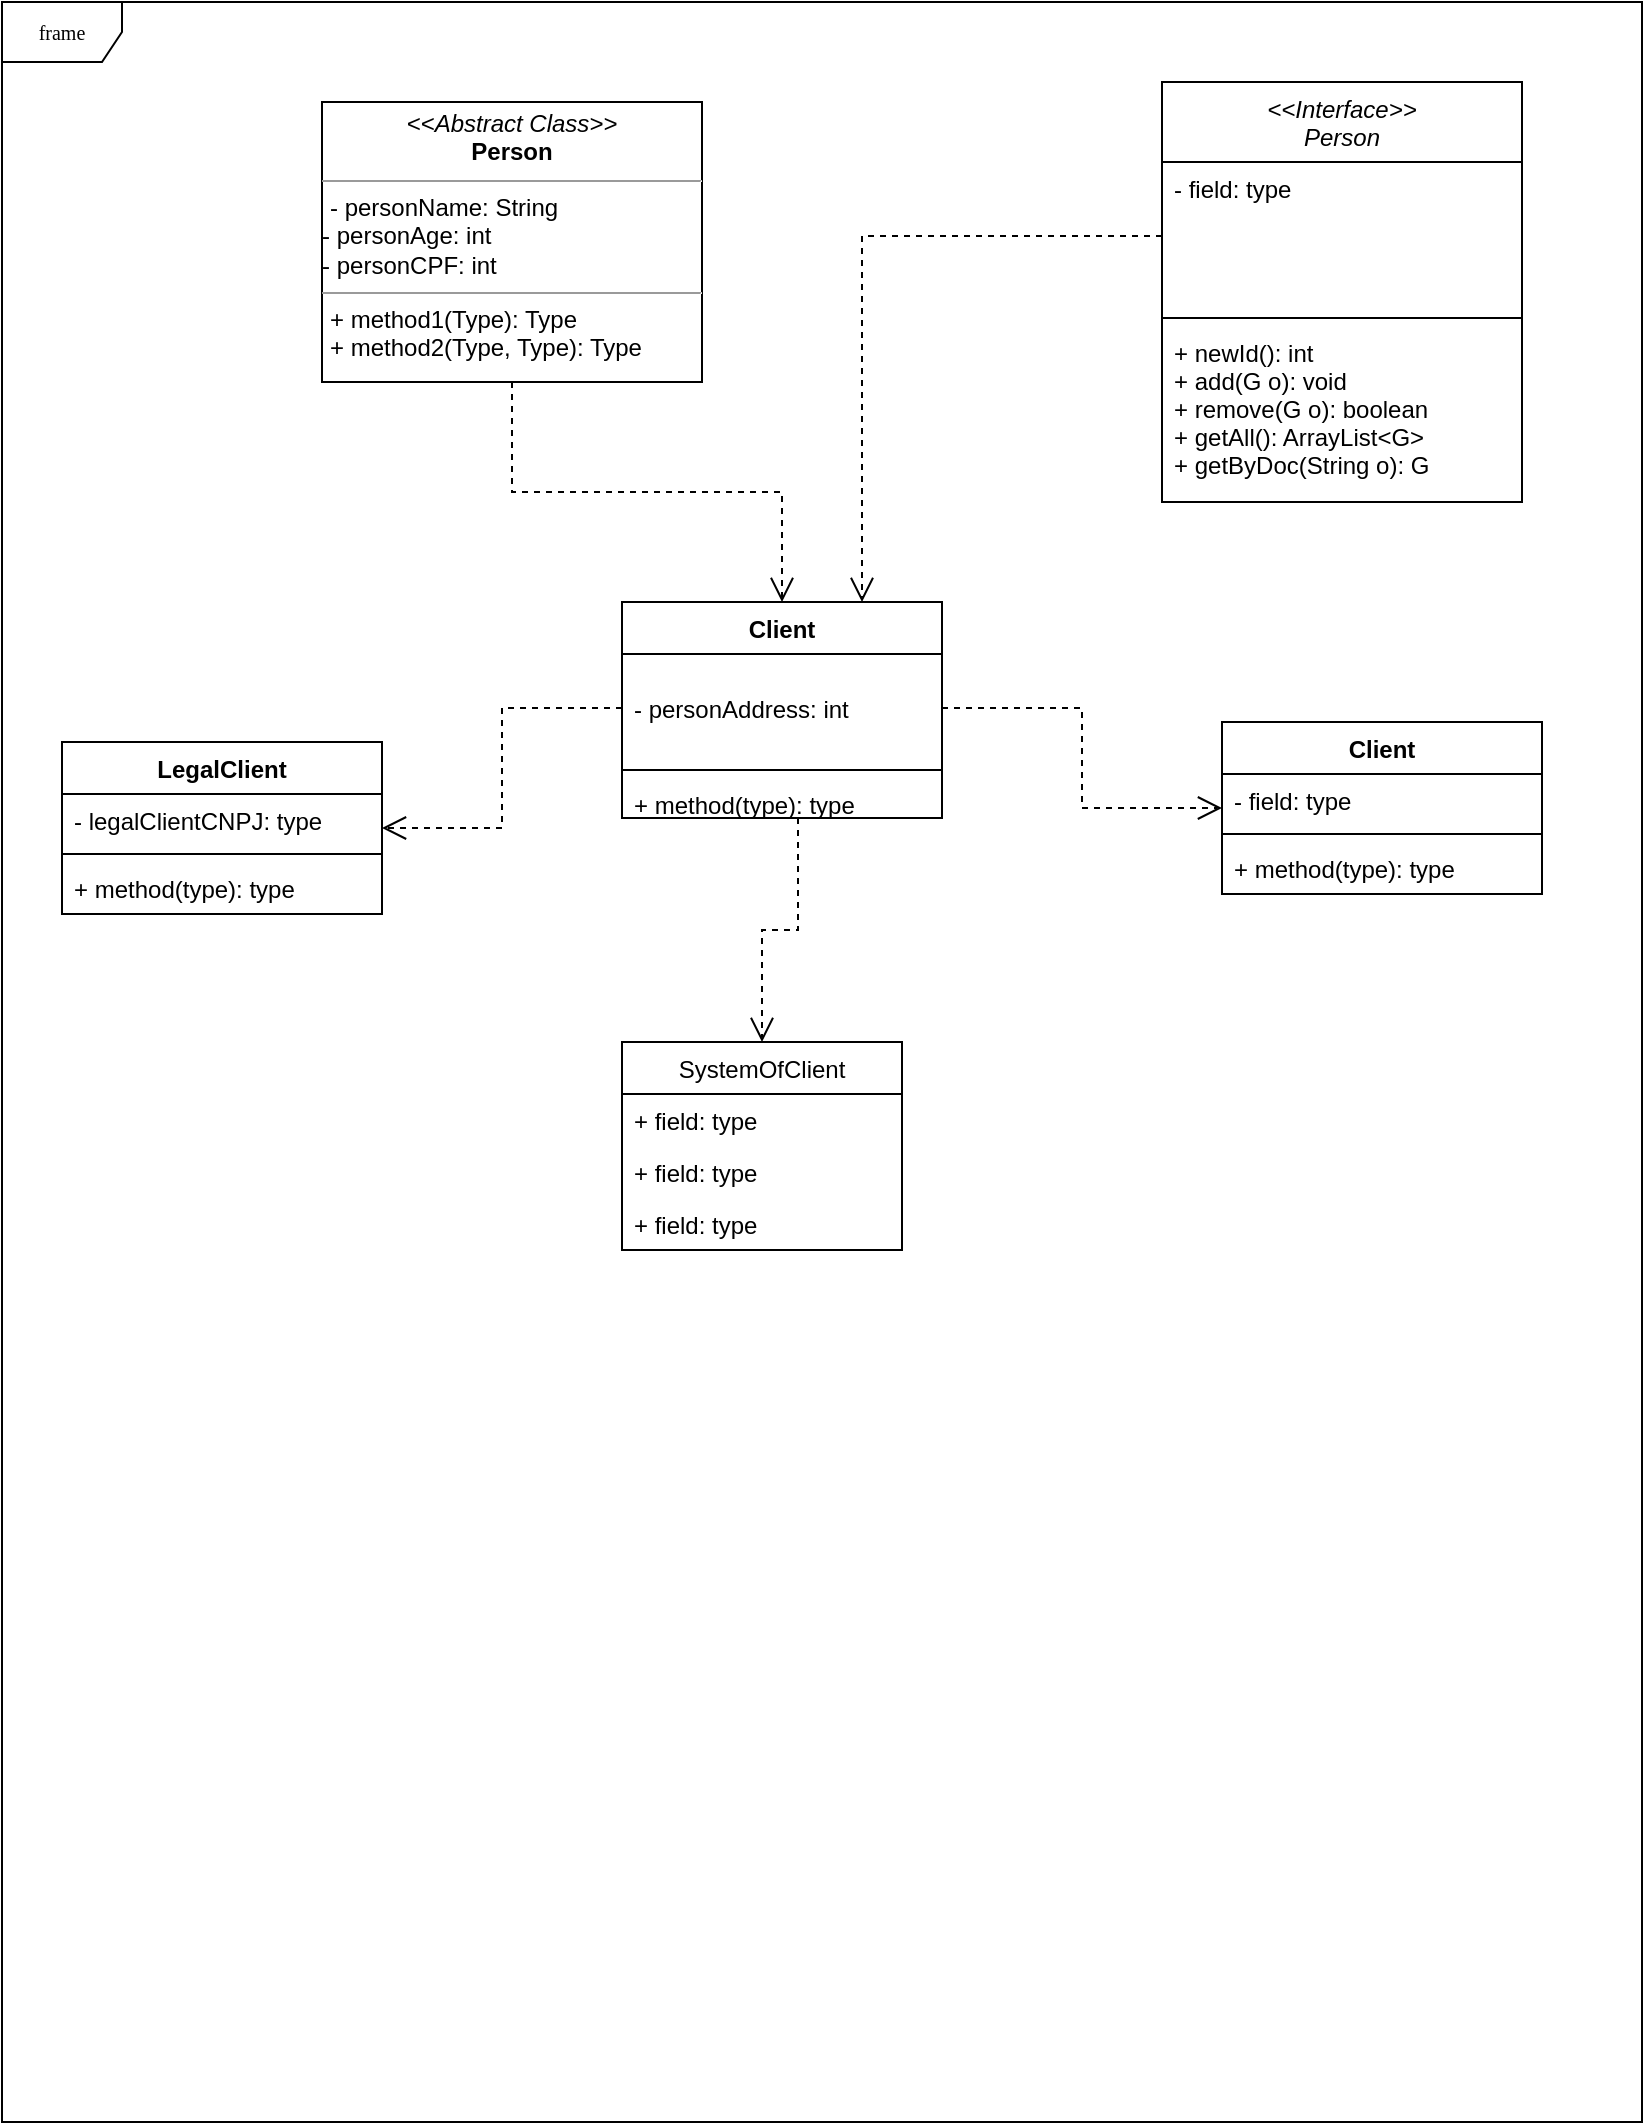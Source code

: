 <mxfile version="16.5.1" type="device"><diagram name="Page-1" id="c4acf3e9-155e-7222-9cf6-157b1a14988f"><mxGraphModel dx="1278" dy="641" grid="1" gridSize="10" guides="1" tooltips="1" connect="1" arrows="1" fold="1" page="1" pageScale="1" pageWidth="850" pageHeight="1100" background="none" math="0" shadow="0"><root><mxCell id="0"/><mxCell id="1" parent="0"/><mxCell id="17acba5748e5396b-1" value="frame" style="shape=umlFrame;whiteSpace=wrap;html=1;rounded=0;shadow=0;comic=0;labelBackgroundColor=none;strokeWidth=1;fontFamily=Verdana;fontSize=10;align=center;" parent="1" vertex="1"><mxGeometry x="20" y="20" width="820" height="1060" as="geometry"/></mxCell><mxCell id="5d2195bd80daf111-22" style="edgeStyle=orthogonalEdgeStyle;rounded=0;html=1;dashed=1;labelBackgroundColor=none;startFill=0;endArrow=open;endFill=0;endSize=10;fontFamily=Verdana;fontSize=10;" parent="1" source="-MrObryQ88Pk93VRlori-11" target="-MrObryQ88Pk93VRlori-1" edge="1"><mxGeometry relative="1" as="geometry"><Array as="points"/><mxPoint x="580" y="142" as="targetPoint"/></mxGeometry></mxCell><mxCell id="5d2195bd80daf111-18" value="&lt;p style=&quot;margin: 0px ; margin-top: 4px ; text-align: center&quot;&gt;&lt;i&gt;&amp;lt;&amp;lt;Abstract Class&amp;gt;&amp;gt;&lt;/i&gt;&lt;br&gt;&lt;b&gt;Person&lt;/b&gt;&lt;/p&gt;&lt;hr size=&quot;1&quot;&gt;&lt;p style=&quot;margin: 0px ; margin-left: 4px&quot;&gt;- personName: String&lt;br&gt;&lt;/p&gt;-&amp;nbsp;&lt;span&gt;personAge: int&lt;/span&gt;&lt;br&gt;-&amp;nbsp;&lt;span&gt;personCPF: int&lt;/span&gt;&lt;br&gt;&lt;hr size=&quot;1&quot;&gt;&lt;p style=&quot;margin: 0px ; margin-left: 4px&quot;&gt;+ method1(Type): Type&lt;br&gt;+ method2(Type, Type): Type&lt;/p&gt;" style="verticalAlign=top;align=left;overflow=fill;fontSize=12;fontFamily=Helvetica;html=1;rounded=0;shadow=0;comic=0;labelBackgroundColor=none;strokeWidth=1" parent="1" vertex="1"><mxGeometry x="180" y="70" width="190" height="140" as="geometry"/></mxCell><mxCell id="-MrObryQ88Pk93VRlori-1" value="Client" style="swimlane;fontStyle=1;align=center;verticalAlign=top;childLayout=stackLayout;horizontal=1;startSize=26;horizontalStack=0;resizeParent=1;resizeParentMax=0;resizeLast=0;collapsible=1;marginBottom=0;" parent="1" vertex="1"><mxGeometry x="630" y="380" width="160" height="86" as="geometry"/></mxCell><mxCell id="-MrObryQ88Pk93VRlori-2" value="- field: type" style="text;strokeColor=none;fillColor=none;align=left;verticalAlign=top;spacingLeft=4;spacingRight=4;overflow=hidden;rotatable=0;points=[[0,0.5],[1,0.5]];portConstraint=eastwest;" parent="-MrObryQ88Pk93VRlori-1" vertex="1"><mxGeometry y="26" width="160" height="26" as="geometry"/></mxCell><mxCell id="-MrObryQ88Pk93VRlori-3" value="" style="line;strokeWidth=1;fillColor=none;align=left;verticalAlign=middle;spacingTop=-1;spacingLeft=3;spacingRight=3;rotatable=0;labelPosition=right;points=[];portConstraint=eastwest;" parent="-MrObryQ88Pk93VRlori-1" vertex="1"><mxGeometry y="52" width="160" height="8" as="geometry"/></mxCell><mxCell id="-MrObryQ88Pk93VRlori-4" value="+ method(type): type" style="text;strokeColor=none;fillColor=none;align=left;verticalAlign=top;spacingLeft=4;spacingRight=4;overflow=hidden;rotatable=0;points=[[0,0.5],[1,0.5]];portConstraint=eastwest;" parent="-MrObryQ88Pk93VRlori-1" vertex="1"><mxGeometry y="60" width="160" height="26" as="geometry"/></mxCell><mxCell id="-MrObryQ88Pk93VRlori-5" value="LegalClient" style="swimlane;fontStyle=1;align=center;verticalAlign=top;childLayout=stackLayout;horizontal=1;startSize=26;horizontalStack=0;resizeParent=1;resizeParentMax=0;resizeLast=0;collapsible=1;marginBottom=0;" parent="1" vertex="1"><mxGeometry x="50" y="390" width="160" height="86" as="geometry"/></mxCell><mxCell id="-MrObryQ88Pk93VRlori-6" value="- legalClientCNPJ: type" style="text;strokeColor=none;fillColor=none;align=left;verticalAlign=top;spacingLeft=4;spacingRight=4;overflow=hidden;rotatable=0;points=[[0,0.5],[1,0.5]];portConstraint=eastwest;" parent="-MrObryQ88Pk93VRlori-5" vertex="1"><mxGeometry y="26" width="160" height="26" as="geometry"/></mxCell><mxCell id="-MrObryQ88Pk93VRlori-7" value="" style="line;strokeWidth=1;fillColor=none;align=left;verticalAlign=middle;spacingTop=-1;spacingLeft=3;spacingRight=3;rotatable=0;labelPosition=right;points=[];portConstraint=eastwest;" parent="-MrObryQ88Pk93VRlori-5" vertex="1"><mxGeometry y="52" width="160" height="8" as="geometry"/></mxCell><mxCell id="-MrObryQ88Pk93VRlori-8" value="+ method(type): type" style="text;strokeColor=none;fillColor=none;align=left;verticalAlign=top;spacingLeft=4;spacingRight=4;overflow=hidden;rotatable=0;points=[[0,0.5],[1,0.5]];portConstraint=eastwest;" parent="-MrObryQ88Pk93VRlori-5" vertex="1"><mxGeometry y="60" width="160" height="26" as="geometry"/></mxCell><mxCell id="-MrObryQ88Pk93VRlori-9" style="edgeStyle=orthogonalEdgeStyle;rounded=0;html=1;dashed=1;labelBackgroundColor=none;startFill=0;endArrow=open;endFill=0;endSize=10;fontFamily=Verdana;fontSize=10;" parent="1" source="-MrObryQ88Pk93VRlori-11" target="-MrObryQ88Pk93VRlori-5" edge="1"><mxGeometry relative="1" as="geometry"><Array as="points"/><mxPoint x="300" y="230" as="sourcePoint"/><mxPoint x="480" y="335" as="targetPoint"/></mxGeometry></mxCell><mxCell id="-MrObryQ88Pk93VRlori-10" value="Client" style="swimlane;fontStyle=1;align=center;verticalAlign=top;childLayout=stackLayout;horizontal=1;startSize=26;horizontalStack=0;resizeParent=1;resizeParentMax=0;resizeLast=0;collapsible=1;marginBottom=0;" parent="1" vertex="1"><mxGeometry x="330" y="320" width="160" height="108" as="geometry"/></mxCell><mxCell id="-MrObryQ88Pk93VRlori-11" value="&#10;- personAddress: int" style="text;strokeColor=none;fillColor=none;align=left;verticalAlign=top;spacingLeft=4;spacingRight=4;overflow=hidden;rotatable=0;points=[[0,0.5],[1,0.5]];portConstraint=eastwest;" parent="-MrObryQ88Pk93VRlori-10" vertex="1"><mxGeometry y="26" width="160" height="54" as="geometry"/></mxCell><mxCell id="-MrObryQ88Pk93VRlori-12" value="" style="line;strokeWidth=1;fillColor=none;align=left;verticalAlign=middle;spacingTop=-1;spacingLeft=3;spacingRight=3;rotatable=0;labelPosition=right;points=[];portConstraint=eastwest;" parent="-MrObryQ88Pk93VRlori-10" vertex="1"><mxGeometry y="80" width="160" height="8" as="geometry"/></mxCell><mxCell id="-MrObryQ88Pk93VRlori-13" value="+ method(type): type" style="text;strokeColor=none;fillColor=none;align=left;verticalAlign=top;spacingLeft=4;spacingRight=4;overflow=hidden;rotatable=0;points=[[0,0.5],[1,0.5]];portConstraint=eastwest;" parent="-MrObryQ88Pk93VRlori-10" vertex="1"><mxGeometry y="88" width="160" height="20" as="geometry"/></mxCell><mxCell id="-MrObryQ88Pk93VRlori-14" style="edgeStyle=orthogonalEdgeStyle;rounded=0;html=1;dashed=1;labelBackgroundColor=none;startFill=0;endArrow=open;endFill=0;endSize=10;fontFamily=Verdana;fontSize=10;exitX=0.5;exitY=1;exitDx=0;exitDy=0;" parent="1" source="5d2195bd80daf111-18" target="-MrObryQ88Pk93VRlori-10" edge="1"><mxGeometry relative="1" as="geometry"><Array as="points"/><mxPoint x="310" y="146" as="sourcePoint"/><mxPoint x="210" y="100" as="targetPoint"/></mxGeometry></mxCell><mxCell id="-MrObryQ88Pk93VRlori-15" value="SystemOfClient" style="swimlane;fontStyle=0;childLayout=stackLayout;horizontal=1;startSize=26;fillColor=none;horizontalStack=0;resizeParent=1;resizeParentMax=0;resizeLast=0;collapsible=1;marginBottom=0;" parent="1" vertex="1"><mxGeometry x="330" y="540" width="140" height="104" as="geometry"/></mxCell><mxCell id="-MrObryQ88Pk93VRlori-16" value="+ field: type" style="text;strokeColor=none;fillColor=none;align=left;verticalAlign=top;spacingLeft=4;spacingRight=4;overflow=hidden;rotatable=0;points=[[0,0.5],[1,0.5]];portConstraint=eastwest;" parent="-MrObryQ88Pk93VRlori-15" vertex="1"><mxGeometry y="26" width="140" height="26" as="geometry"/></mxCell><mxCell id="-MrObryQ88Pk93VRlori-17" value="+ field: type" style="text;strokeColor=none;fillColor=none;align=left;verticalAlign=top;spacingLeft=4;spacingRight=4;overflow=hidden;rotatable=0;points=[[0,0.5],[1,0.5]];portConstraint=eastwest;" parent="-MrObryQ88Pk93VRlori-15" vertex="1"><mxGeometry y="52" width="140" height="26" as="geometry"/></mxCell><mxCell id="-MrObryQ88Pk93VRlori-18" value="+ field: type" style="text;strokeColor=none;fillColor=none;align=left;verticalAlign=top;spacingLeft=4;spacingRight=4;overflow=hidden;rotatable=0;points=[[0,0.5],[1,0.5]];portConstraint=eastwest;" parent="-MrObryQ88Pk93VRlori-15" vertex="1"><mxGeometry y="78" width="140" height="26" as="geometry"/></mxCell><mxCell id="-MrObryQ88Pk93VRlori-19" style="edgeStyle=orthogonalEdgeStyle;rounded=0;html=1;dashed=1;labelBackgroundColor=none;startFill=0;endArrow=open;endFill=0;endSize=10;fontFamily=Verdana;fontSize=10;exitX=0.55;exitY=1;exitDx=0;exitDy=0;exitPerimeter=0;entryX=0.5;entryY=0;entryDx=0;entryDy=0;" parent="1" source="-MrObryQ88Pk93VRlori-13" target="-MrObryQ88Pk93VRlori-15" edge="1"><mxGeometry relative="1" as="geometry"><Array as="points"/><mxPoint x="340" y="383" as="sourcePoint"/><mxPoint x="240" y="323" as="targetPoint"/></mxGeometry></mxCell><mxCell id="-MrObryQ88Pk93VRlori-20" value="&lt;&lt;Interface&gt;&gt;&#10;Person&#10;" style="swimlane;fontStyle=2;align=center;verticalAlign=top;childLayout=stackLayout;horizontal=1;startSize=40;horizontalStack=0;resizeParent=1;resizeParentMax=0;resizeLast=0;collapsible=1;marginBottom=0;" parent="1" vertex="1"><mxGeometry x="600" y="60" width="180" height="210" as="geometry"><mxRectangle x="600" y="130" width="140" height="30" as="alternateBounds"/></mxGeometry></mxCell><mxCell id="-MrObryQ88Pk93VRlori-21" value="- field: type" style="text;strokeColor=none;fillColor=none;align=left;verticalAlign=top;spacingLeft=4;spacingRight=4;overflow=hidden;rotatable=0;points=[[0,0.5],[1,0.5]];portConstraint=eastwest;" parent="-MrObryQ88Pk93VRlori-20" vertex="1"><mxGeometry y="40" width="180" height="74" as="geometry"/></mxCell><mxCell id="-MrObryQ88Pk93VRlori-22" value="" style="line;strokeWidth=1;fillColor=none;align=left;verticalAlign=middle;spacingTop=-1;spacingLeft=3;spacingRight=3;rotatable=0;labelPosition=right;points=[];portConstraint=eastwest;" parent="-MrObryQ88Pk93VRlori-20" vertex="1"><mxGeometry y="114" width="180" height="8" as="geometry"/></mxCell><mxCell id="-MrObryQ88Pk93VRlori-23" value="+ newId(): int&#10;+ add(G o): void&#10;+ remove(G o): boolean&#10;+ getAll(): ArrayList&lt;G&gt;&#10;+ getByDoc(String o): G&#10;" style="text;strokeColor=none;fillColor=none;align=left;verticalAlign=top;spacingLeft=4;spacingRight=4;overflow=hidden;rotatable=0;points=[[0,0.5],[1,0.5]];portConstraint=eastwest;" parent="-MrObryQ88Pk93VRlori-20" vertex="1"><mxGeometry y="122" width="180" height="88" as="geometry"/></mxCell><mxCell id="oWCq7zTAXTFoQ18ulL6v-1" style="edgeStyle=orthogonalEdgeStyle;rounded=0;html=1;dashed=1;labelBackgroundColor=none;startFill=0;endArrow=open;endFill=0;endSize=10;fontFamily=Verdana;fontSize=10;entryX=0.75;entryY=0;entryDx=0;entryDy=0;" edge="1" parent="1" source="-MrObryQ88Pk93VRlori-21" target="-MrObryQ88Pk93VRlori-10"><mxGeometry relative="1" as="geometry"><Array as="points"/><mxPoint x="285" y="220" as="sourcePoint"/><mxPoint x="420" y="330" as="targetPoint"/></mxGeometry></mxCell></root></mxGraphModel></diagram></mxfile>
